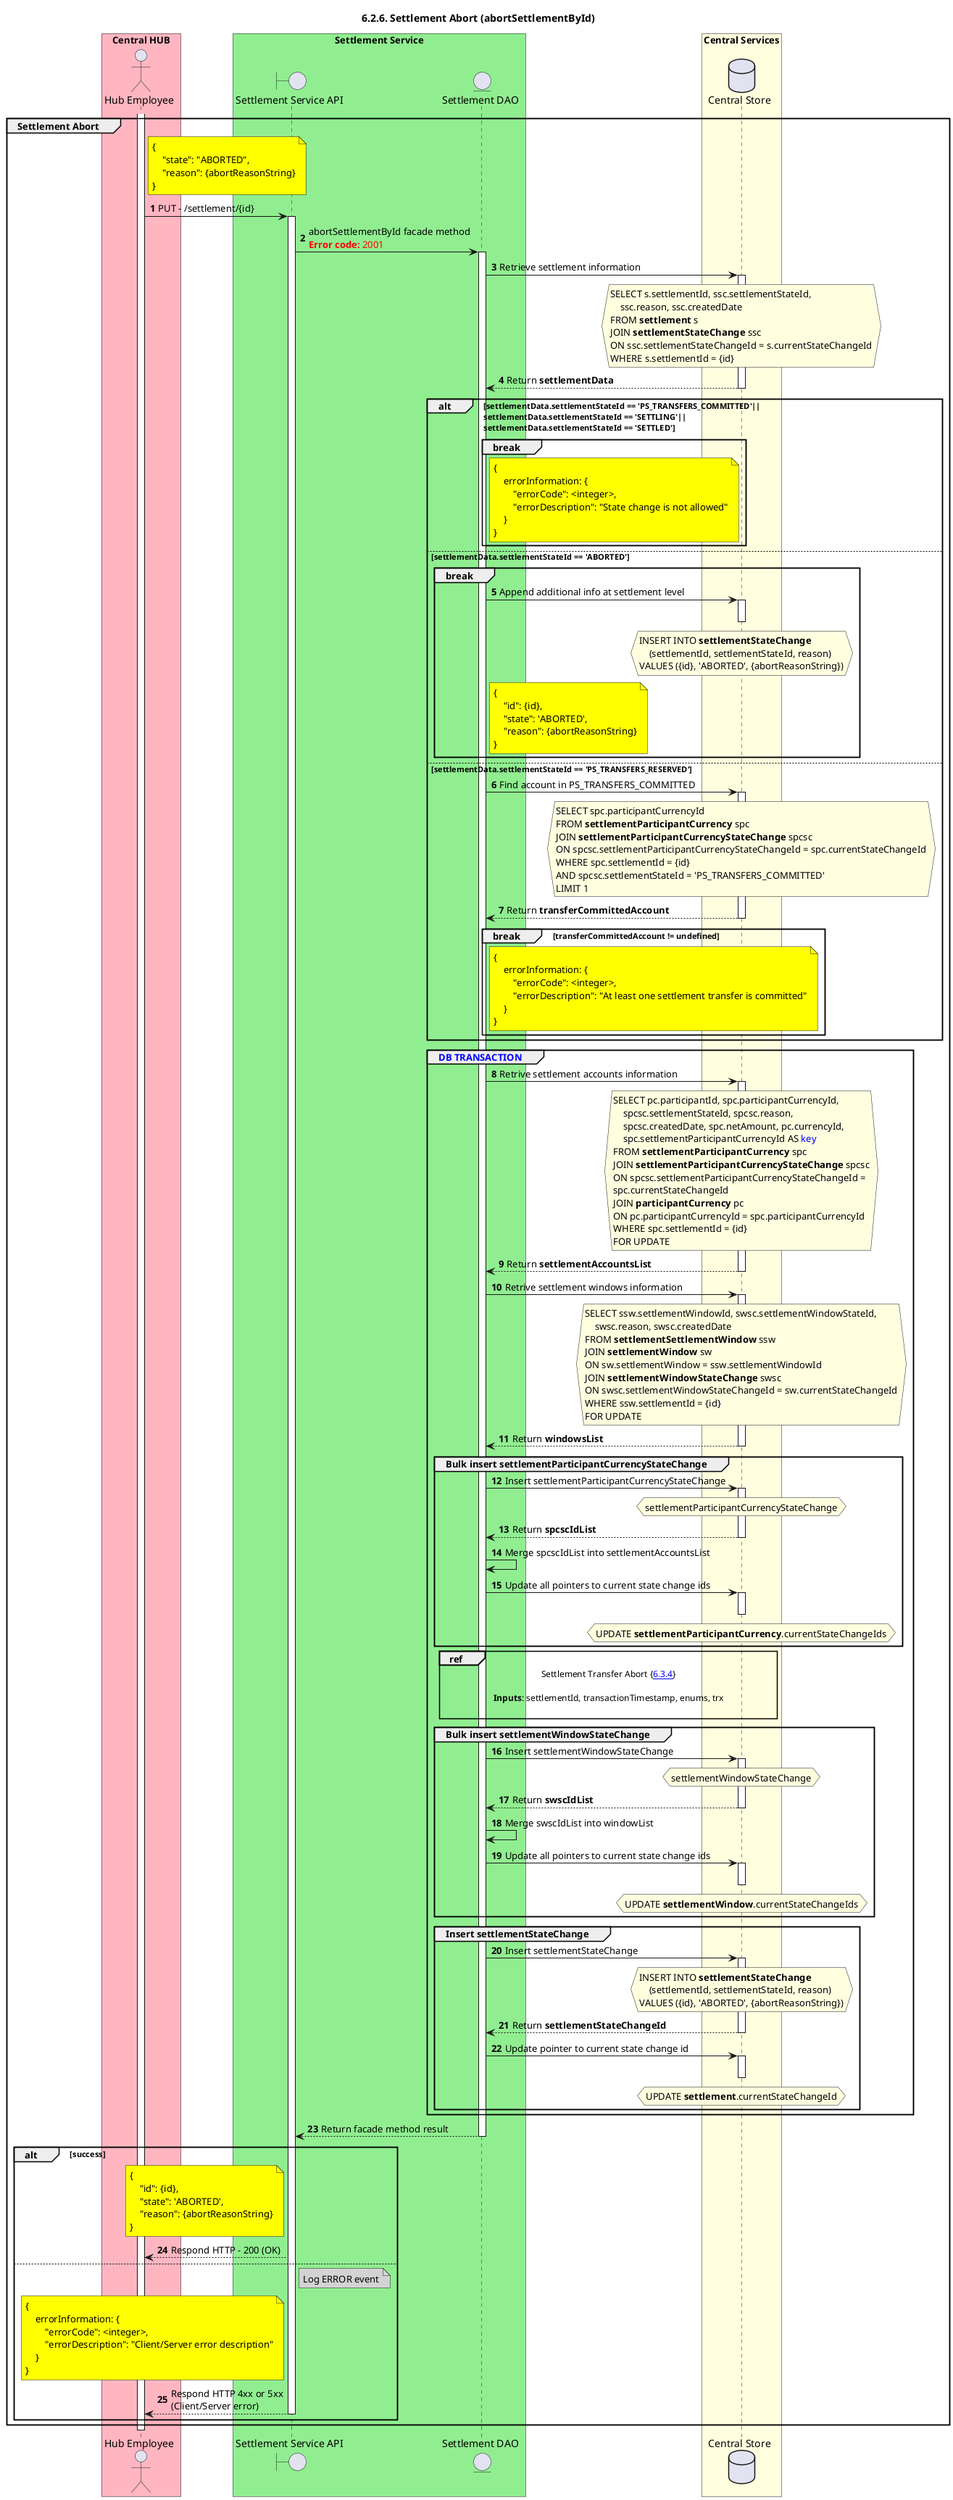 /'*****
 License
 --------------
 Copyright © 2017 Bill & Melinda Gates Foundation
 The Mojaloop files are made available by the Bill & Melinda Gates Foundation under the Apache License, Version 2.0 (the "License") and you may not use these files except in compliance with the License. You may obtain a copy of the License at
 http://www.apache.org/licenses/LICENSE-2.0
 Unless required by applicable law or agreed to in writing, the Mojaloop files are distributed on an "AS IS" BASIS, WITHOUT WARRANTIES OR CONDITIONS OF ANY KIND, either express or implied. See the License for the specific language governing permissions and limitations under the License.
 Contributors
 --------------
 This is the official list of the Mojaloop project contributors for this file.
 Names of the original copyright holders (individuals or organizations)
 should be listed with a '*' in the first column. People who have
 contributed from an organization can be listed under the organization
 that actually holds the copyright for their contributions (see the
 Gates Foundation organization for an example). Those individuals should have
 their names indented and be marked with a '-'. Email address can be added
 optionally within square brackets <email>.
 * Gates Foundation
 - Name Surname <name.surname@gatesfoundation.com>

 * Georgi Georgiev <georgi.georgiev@modusbox.com>
 --------------
 ******'/

@startuml
' declate title
title 6.2.6. Settlement Abort (abortSettlementById)
autonumber

' declare actors
actor "Hub Employee" as OPERATOR
boundary "Settlement Service API" as SSAPI
entity "Settlement DAO" as SETTLE_DAO
database "Central Store" as DB

box "Central HUB" #lightpink
    participant OPERATOR
end box

box "Settlement Service" #lightgreen
    participant SSAPI
    participant SETTLE_DAO
end box

box "Central Services" #lightyellow
    participant DB
end box

' start flow
group Settlement Abort
    activate OPERATOR
    note right of OPERATOR #yellow
        {
            "state": "ABORTED",
            "reason": {abortReasonString}
        }
    end note

    OPERATOR -> SSAPI: PUT - /settlement/{id}
    activate SSAPI
    SSAPI -> SETTLE_DAO: abortSettlementById facade method\n<color #FF0000><b>Error code:</b> 2001</color>
    activate SETTLE_DAO

    SETTLE_DAO -> DB: Retrieve settlement information
    activate DB
    hnote over DB #lightyellow
        SELECT s.settlementId, ssc.settlementStateId,
            ssc.reason, ssc.createdDate
        FROM **settlement** s
        JOIN **settlementStateChange** ssc
        ON ssc.settlementStateChangeId = s.currentStateChangeId
        WHERE s.settlementId = {id}
    end hnote
    SETTLE_DAO <-- DB: Return **settlementData**
    deactivate DB

    alt settlementData.settlementStateId == 'PS_TRANSFERS_COMMITTED'||\nsettlementData.settlementStateId == 'SETTLING'||\nsettlementData.settlementStateId == 'SETTLED'
    break
        note right of SETTLE_DAO #yellow
            {
                errorInformation: {
                    "errorCode": <integer>,
                    "errorDescription": "State change is not allowed"
                }
            }
        end note
    end
    else settlementData.settlementStateId == 'ABORTED'
    break
        SETTLE_DAO -> DB: Append additional info at settlement level
        activate DB
        deactivate DB
        hnote over DB #lightyellow
            INSERT INTO **settlementStateChange**
                (settlementId, settlementStateId, reason)
            VALUES ({id}, 'ABORTED', {abortReasonString})
        end hnote

        note right of SETTLE_DAO #yellow
            {
                "id": {id},
                "state": 'ABORTED',
                "reason": {abortReasonString}
            }
        end note
    end
    else settlementData.settlementStateId == 'PS_TRANSFERS_RESERVED'
        SETTLE_DAO -> DB: Find account in PS_TRANSFERS_COMMITTED
        activate DB
        hnote over DB #lightyellow
            SELECT spc.participantCurrencyId
            FROM **settlementParticipantCurrency** spc
            JOIN **settlementParticipantCurrencyStateChange** spcsc
            ON spcsc.settlementParticipantCurrencyStateChangeId = spc.currentStateChangeId
            WHERE spc.settlementId = {id}
            AND spcsc.settlementStateId = 'PS_TRANSFERS_COMMITTED'
            LIMIT 1
        end hnote
        SETTLE_DAO <-- DB: Return **transferCommittedAccount**
        deactivate DB
        break transferCommittedAccount != undefined
            note right of SETTLE_DAO #yellow
                {
                    errorInformation: {
                        "errorCode": <integer>,
                        "errorDescription": "At least one settlement transfer is committed"
                    }
                }
            end note
        end
    end

    group <color #blue>DB TRANSACTION</color>
        SETTLE_DAO -> DB: Retrive settlement accounts information
        activate DB
        hnote over DB #lightyellow
            SELECT pc.participantId, spc.participantCurrencyId,
                spcsc.settlementStateId, spcsc.reason,
                spcsc.createdDate, spc.netAmount, pc.currencyId,
                spc.settlementParticipantCurrencyId AS <color #0000FF>key</color>
            FROM **settlementParticipantCurrency** spc
            JOIN **settlementParticipantCurrencyStateChange** spcsc
            ON spcsc.settlementParticipantCurrencyStateChangeId =
            spc.currentStateChangeId
            JOIN **participantCurrency** pc
            ON pc.participantCurrencyId = spc.participantCurrencyId
            WHERE spc.settlementId = {id}
            FOR UPDATE
        end hnote
        SETTLE_DAO <-- DB: Return **settlementAccountsList**
        deactivate DB

        SETTLE_DAO -> DB: Retrive settlement windows information
        activate DB
        hnote over DB #lightyellow
            SELECT ssw.settlementWindowId, swsc.settlementWindowStateId,
                swsc.reason, swsc.createdDate
            FROM **settlementSettlementWindow** ssw
            JOIN **settlementWindow** sw
            ON sw.settlementWindow = ssw.settlementWindowId
            JOIN **settlementWindowStateChange** swsc
            ON swsc.settlementWindowStateChangeId = sw.currentStateChangeId
            WHERE ssw.settlementId = {id}
            FOR UPDATE
        end hnote
        SETTLE_DAO <-- DB: Return **windowsList**
        deactivate DB

        group Bulk insert settlementParticipantCurrencyStateChange
            SETTLE_DAO -> DB: Insert settlementParticipantCurrencyStateChange
            activate DB
            hnote over DB #lightyellow
                settlementParticipantCurrencyStateChange
            end hnote
            SETTLE_DAO <-- DB: Return **spcscIdList**
            deactivate DB

            SETTLE_DAO -> SETTLE_DAO: Merge spcscIdList into settlementAccountsList

            SETTLE_DAO -> DB: Update all pointers to current state change ids
            activate DB
            hnote over DB #lightyellow
                UPDATE **settlementParticipantCurrency**.currentStateChangeIds
            end hnote
            deactivate DB
        end

        ref over SETTLE_DAO, DB: Settlement Transfer Abort {[[https://github.com/mojaloop/docs/blob/master/Diagrams/SequenceDiagrams/seq-settransfer-6.3.4-abort.svg 6.3.4]]}\n\n**Inputs**: settlementId, transactionTimestamp, enums, trx\n

        group Bulk insert settlementWindowStateChange
            SETTLE_DAO -> DB: Insert settlementWindowStateChange
            activate DB
            hnote over DB #lightyellow
                settlementWindowStateChange
            end hnote
            SETTLE_DAO <-- DB: Return **swscIdList**
            deactivate DB

            SETTLE_DAO -> SETTLE_DAO: Merge swscIdList into windowList

            SETTLE_DAO -> DB: Update all pointers to current state change ids
            activate DB
            hnote over DB #lightyellow
                UPDATE **settlementWindow**.currentStateChangeIds
            end hnote
            deactivate DB
        end

        group Insert settlementStateChange
            SETTLE_DAO -> DB: Insert settlementStateChange
            activate DB
            hnote over DB #lightyellow
                INSERT INTO **settlementStateChange**
                    (settlementId, settlementStateId, reason)
                VALUES ({id}, 'ABORTED', {abortReasonString})
            end hnote
            SETTLE_DAO <-- DB: Return **settlementStateChangeId**
            deactivate DB

            SETTLE_DAO -> DB: Update pointer to current state change id
            activate DB
            hnote over DB #lightyellow
                UPDATE **settlement**.currentStateChangeId
            end hnote
            deactivate DB
        end
    end
    SSAPI <-- SETTLE_DAO: Return facade method result
    deactivate SETTLE_DAO

    alt success
        note left of SSAPI #yellow
            {
                "id": {id},
                "state": 'ABORTED',
                "reason": {abortReasonString}
            }
        end note

        SSAPI --> OPERATOR: Respond HTTP - 200 (OK)
      else
        note right of SSAPI #lightgray
            Log ERROR event
        end note
        note left of SSAPI #yellow
            {
                errorInformation: {
                    "errorCode": <integer>,
                    "errorDescription": "Client/Server error description"
                }
            }
        end note
        OPERATOR <-- SSAPI: Respond HTTP 4xx or 5xx\n(Client/Server error)
        deactivate SSAPI
    end
end
deactivate OPERATOR
@enduml
